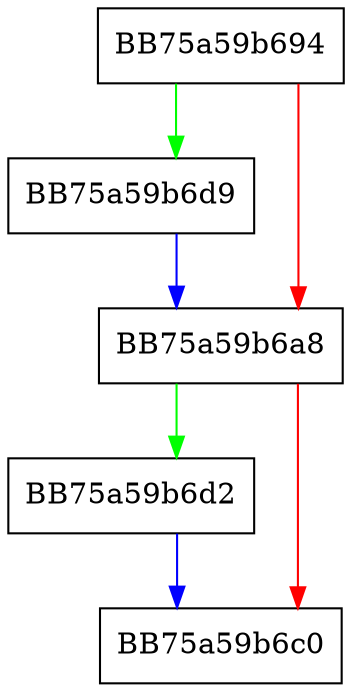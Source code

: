 digraph UberGetThreatInfo {
  node [shape="box"];
  graph [splines=ortho];
  BB75a59b694 -> BB75a59b6d9 [color="green"];
  BB75a59b694 -> BB75a59b6a8 [color="red"];
  BB75a59b6a8 -> BB75a59b6d2 [color="green"];
  BB75a59b6a8 -> BB75a59b6c0 [color="red"];
  BB75a59b6d2 -> BB75a59b6c0 [color="blue"];
  BB75a59b6d9 -> BB75a59b6a8 [color="blue"];
}